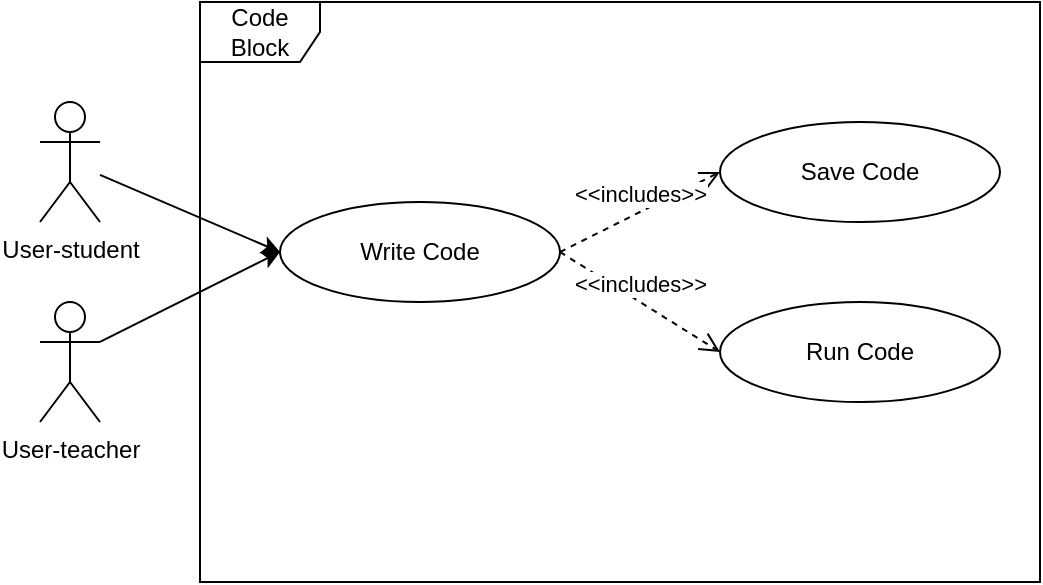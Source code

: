 <mxfile version="13.1.0" type="device"><diagram id="uCDA_x6LMpQSDdXRBhCY" name="Page-1"><mxGraphModel dx="1422" dy="761" grid="1" gridSize="10" guides="1" tooltips="1" connect="1" arrows="1" fold="1" page="1" pageScale="1" pageWidth="827" pageHeight="1169" math="0" shadow="0"><root><mxCell id="0"/><mxCell id="1" parent="0"/><mxCell id="Fpg4Qaaet1KMKUOiKcvX-2" value="User-student" style="shape=umlActor;verticalLabelPosition=bottom;labelBackgroundColor=#ffffff;verticalAlign=top;html=1;" parent="1" vertex="1"><mxGeometry x="130" y="210" width="30" height="60" as="geometry"/></mxCell><mxCell id="Fpg4Qaaet1KMKUOiKcvX-7" value="Write Code" style="ellipse;whiteSpace=wrap;html=1;" parent="1" vertex="1"><mxGeometry x="250" y="260" width="140" height="50" as="geometry"/></mxCell><mxCell id="Fpg4Qaaet1KMKUOiKcvX-9" value="Save Code" style="ellipse;whiteSpace=wrap;html=1;" parent="1" vertex="1"><mxGeometry x="470" y="220" width="140" height="50" as="geometry"/></mxCell><mxCell id="Fpg4Qaaet1KMKUOiKcvX-15" value="" style="endArrow=classic;html=1;entryX=0;entryY=0.5;entryDx=0;entryDy=0;" parent="1" source="Fpg4Qaaet1KMKUOiKcvX-2" target="Fpg4Qaaet1KMKUOiKcvX-7" edge="1"><mxGeometry width="50" height="50" relative="1" as="geometry"><mxPoint x="390" y="390" as="sourcePoint"/><mxPoint x="440" y="340" as="targetPoint"/></mxGeometry></mxCell><mxCell id="Fpg4Qaaet1KMKUOiKcvX-24" value="Code Block" style="shape=umlFrame;whiteSpace=wrap;html=1;" parent="1" vertex="1"><mxGeometry x="210" y="160" width="420" height="290" as="geometry"/></mxCell><mxCell id="1vOr36BAuUPHUAcXJ5d--1" value="User-teacher" style="shape=umlActor;verticalLabelPosition=bottom;labelBackgroundColor=#ffffff;verticalAlign=top;html=1;" parent="1" vertex="1"><mxGeometry x="130" y="310" width="30" height="60" as="geometry"/></mxCell><mxCell id="1vOr36BAuUPHUAcXJ5d--5" value="" style="endArrow=classic;html=1;entryX=0;entryY=0.5;entryDx=0;entryDy=0;exitX=1;exitY=0.333;exitDx=0;exitDy=0;exitPerimeter=0;" parent="1" source="1vOr36BAuUPHUAcXJ5d--1" target="Fpg4Qaaet1KMKUOiKcvX-7" edge="1"><mxGeometry width="50" height="50" relative="1" as="geometry"><mxPoint x="390" y="390" as="sourcePoint"/><mxPoint x="440" y="340" as="targetPoint"/></mxGeometry></mxCell><mxCell id="1vOr36BAuUPHUAcXJ5d--9" value="&amp;lt;&amp;lt;includes&amp;gt;&amp;gt;" style="html=1;verticalAlign=bottom;endArrow=open;dashed=1;endSize=8;entryX=0;entryY=0.5;entryDx=0;entryDy=0;exitX=1;exitY=0.5;exitDx=0;exitDy=0;" parent="1" source="Fpg4Qaaet1KMKUOiKcvX-7" target="Fpg4Qaaet1KMKUOiKcvX-9" edge="1"><mxGeometry relative="1" as="geometry"><mxPoint x="450" y="370" as="sourcePoint"/><mxPoint x="370" y="370" as="targetPoint"/></mxGeometry></mxCell><mxCell id="1vOr36BAuUPHUAcXJ5d--22" value="Run Code" style="ellipse;whiteSpace=wrap;html=1;" parent="1" vertex="1"><mxGeometry x="470" y="310" width="140" height="50" as="geometry"/></mxCell><mxCell id="1vOr36BAuUPHUAcXJ5d--23" value="&amp;lt;&amp;lt;includes&amp;gt;&amp;gt;" style="html=1;verticalAlign=bottom;endArrow=open;dashed=1;endSize=8;entryX=0;entryY=0.5;entryDx=0;entryDy=0;exitX=1;exitY=0.5;exitDx=0;exitDy=0;" parent="1" source="Fpg4Qaaet1KMKUOiKcvX-7" target="1vOr36BAuUPHUAcXJ5d--22" edge="1"><mxGeometry relative="1" as="geometry"><mxPoint x="450" y="270" as="sourcePoint"/><mxPoint x="370" y="270" as="targetPoint"/></mxGeometry></mxCell></root></mxGraphModel></diagram></mxfile>